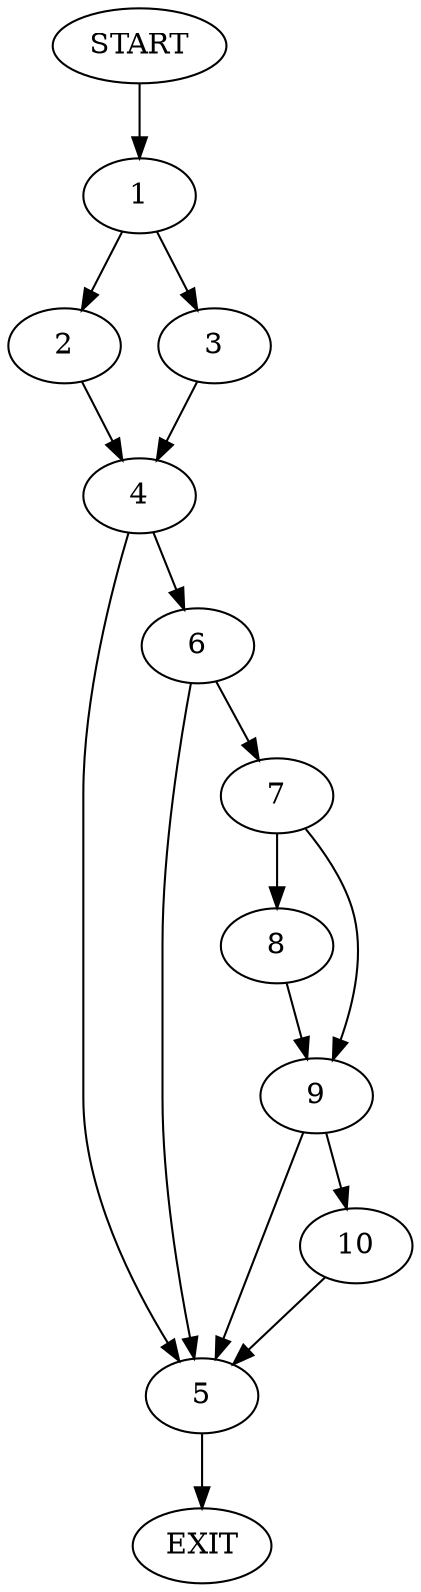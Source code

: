 digraph {
0 [label="START"]
11 [label="EXIT"]
0 -> 1
1 -> 2
1 -> 3
2 -> 4
3 -> 4
4 -> 5
4 -> 6
5 -> 11
6 -> 7
6 -> 5
7 -> 8
7 -> 9
8 -> 9
9 -> 10
9 -> 5
10 -> 5
}
